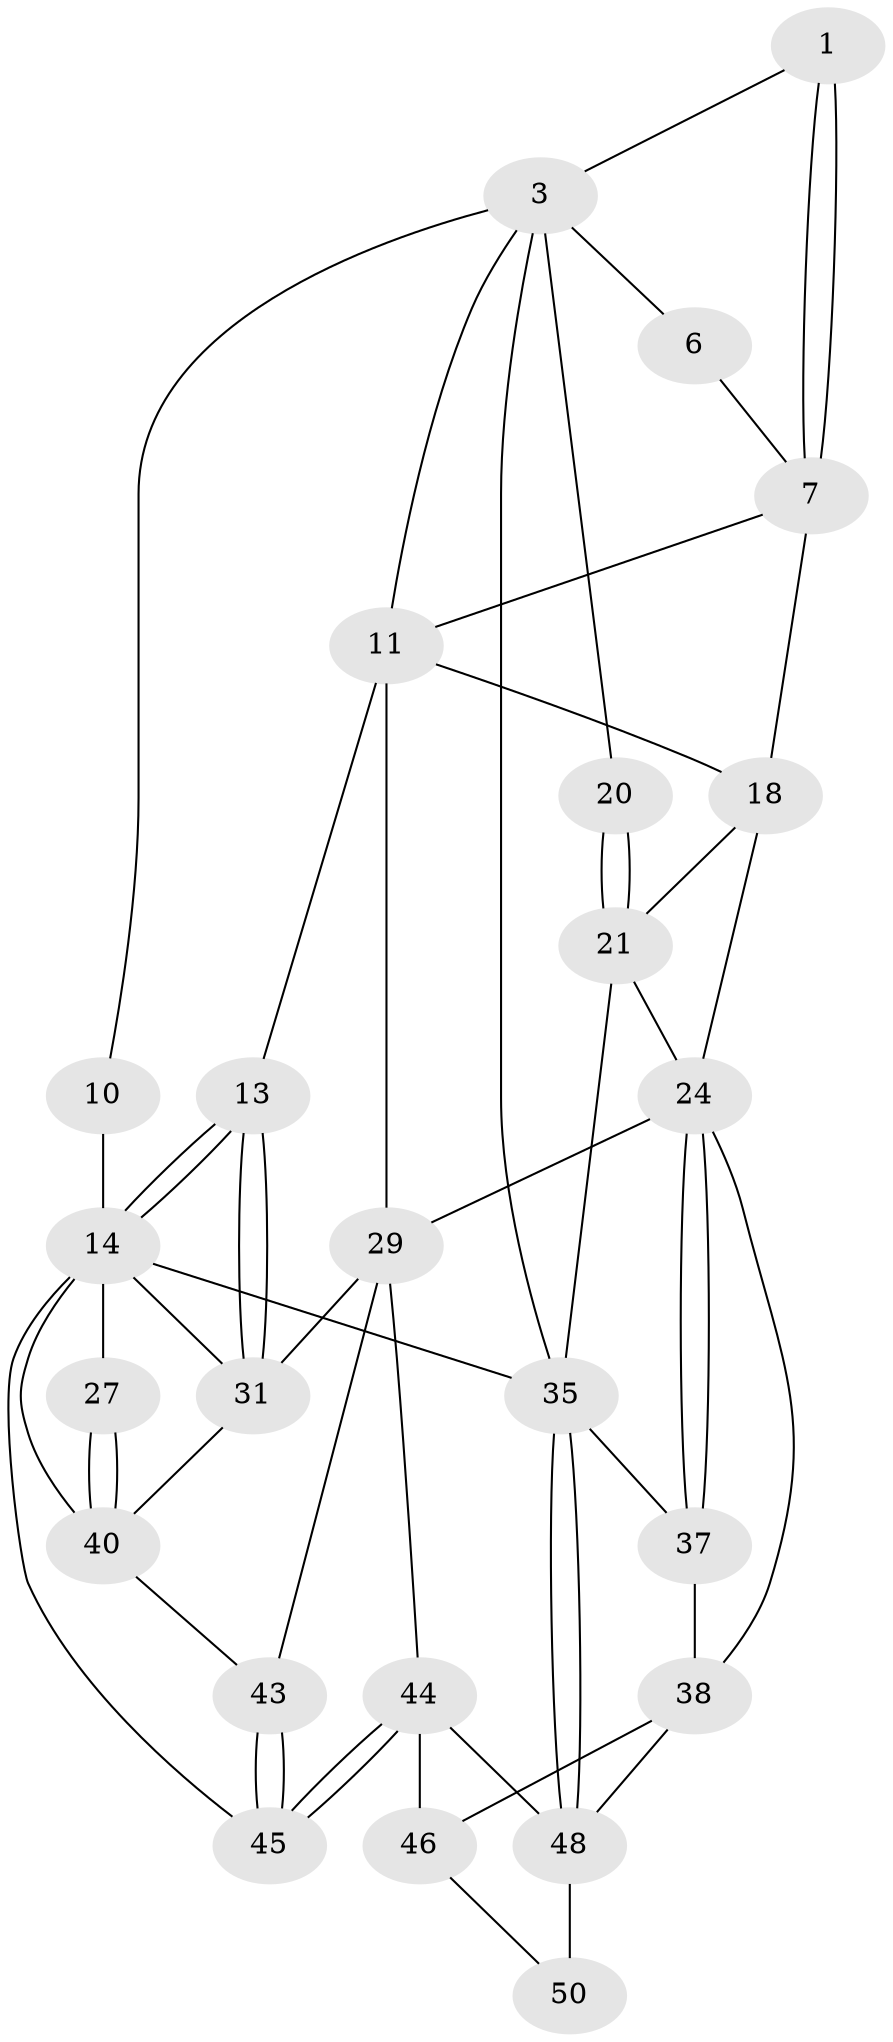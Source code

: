 // original degree distribution, {3: 0.058823529411764705, 4: 0.27450980392156865, 6: 0.2549019607843137, 5: 0.4117647058823529}
// Generated by graph-tools (version 1.1) at 2025/21/03/04/25 18:21:32]
// undirected, 25 vertices, 55 edges
graph export_dot {
graph [start="1"]
  node [color=gray90,style=filled];
  1 [pos="+0.6700212771154985+0.21242743194918526",super="+2"];
  3 [pos="+1+0",super="+9+4"];
  6 [pos="+0.6616519308847634+0.21404695035300123"];
  7 [pos="+0.8132235171714706+0.32170013656967006",super="+8+16"];
  10 [pos="+0.34204716951672054+0.06874418994229733"];
  11 [pos="+0.5121406746978765+0.45116757954032316",super="+17+12"];
  13 [pos="+0.2334402801446554+0.5858496723880593"];
  14 [pos="+0.2162903896096867+0.5753366529886458",super="+15+26"];
  18 [pos="+0.873859778411715+0.47958453463595363",super="+19"];
  20 [pos="+1+0.5271102947392368"];
  21 [pos="+0.901724491336222+0.5127684025578095",super="+23"];
  24 [pos="+0.8233740468815519+0.7057758941304336",super="+25"];
  27 [pos="+0+0.6551634067081619"];
  29 [pos="+0.43282401172391965+0.721390177799697",super="+33"];
  31 [pos="+0.20228854062565166+0.6785219317170684",super="+32"];
  35 [pos="+1+1",super="+36"];
  37 [pos="+0.8769503637699964+0.8114488772407529"];
  38 [pos="+0.8237570466516573+0.8778505489832351",super="+39"];
  40 [pos="+0+0.8857423872236118",super="+42"];
  43 [pos="+0.13088919236438595+0.9140209244657622"];
  44 [pos="+0.3878263387693813+1",super="+47"];
  45 [pos="+0.24698454769244987+1"];
  46 [pos="+0.5641489292689876+0.9909902319618372"];
  48 [pos="+1+1",super="+49+51"];
  50 [pos="+0.8114552303912907+0.9279702020488517"];
  1 -- 7 [weight=2];
  1 -- 7;
  1 -- 3;
  3 -- 35;
  3 -- 10;
  3 -- 20;
  3 -- 11;
  3 -- 6;
  6 -- 7;
  7 -- 11;
  7 -- 18;
  10 -- 14 [weight=2];
  11 -- 13;
  11 -- 29;
  11 -- 18;
  13 -- 14;
  13 -- 14;
  13 -- 31;
  13 -- 31;
  14 -- 35;
  14 -- 40;
  14 -- 27 [weight=2];
  14 -- 45;
  14 -- 31;
  18 -- 21;
  18 -- 24;
  20 -- 21 [weight=2];
  20 -- 21;
  21 -- 24;
  21 -- 35;
  24 -- 37;
  24 -- 37;
  24 -- 29;
  24 -- 38;
  27 -- 40;
  27 -- 40;
  29 -- 43;
  29 -- 44;
  29 -- 31;
  31 -- 40;
  35 -- 48;
  35 -- 48;
  35 -- 37;
  37 -- 38;
  38 -- 46;
  38 -- 48;
  40 -- 43;
  43 -- 45;
  43 -- 45;
  44 -- 45;
  44 -- 45;
  44 -- 48;
  44 -- 46;
  46 -- 50;
  48 -- 50 [weight=2];
}
